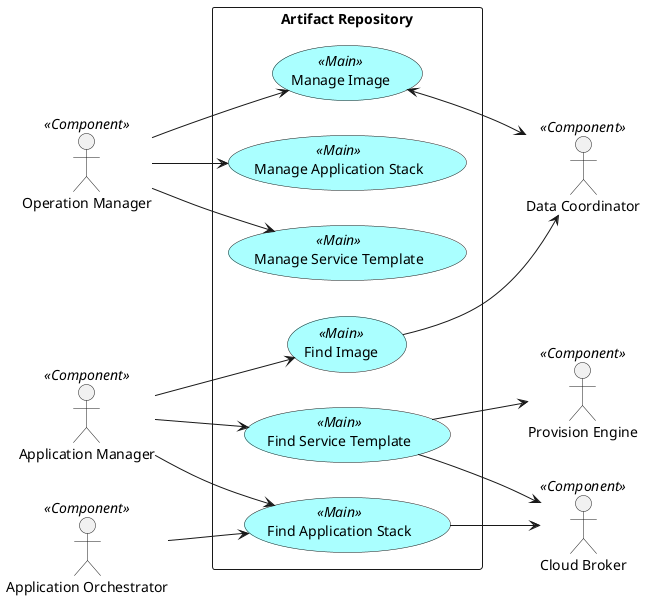 @startuml

left to right direction

skinparam usecase {
  BackgroudnColor #ffffaa
  BackgroundColor<<Main>> #aaffff
}
actor :Operation Manager: <<Component>>
actor :Application Manager: <<Component>>

actor :Cloud Broker: <<Component>>
actor :Provision Engine: <<Component>>
actor :Data Coordinator: <<Component>>
actor :Application Orchestrator: <<Component>>

rectangle "Artifact Repository" {
UseCase MI <<Main>> as "Manage Image"
UseCase MAP <<Main>> as "Manage Application Stack"
UseCase MST <<Main>> as "Manage Service Template"
UseCase FI <<Main>> as "Find Image"
UseCase FAP <<Main>> as "Find Application Stack"
UseCase FST <<Main>> as "Find Service Template"


:Operation Manager: --> MI
:Operation Manager: --> MAP
:Operation Manager: --> MST

:Application Manager: --> FI
:Application Manager: --> FAP
:Application Manager: --> FST
:Application Orchestrator: --> FAP

FI --> :Data Coordinator:
MI <--> :Data Coordinator:
FST --> :Provision Engine:
FST --> :Cloud Broker:
FAP --> :Cloud Broker:
}

@enduml

